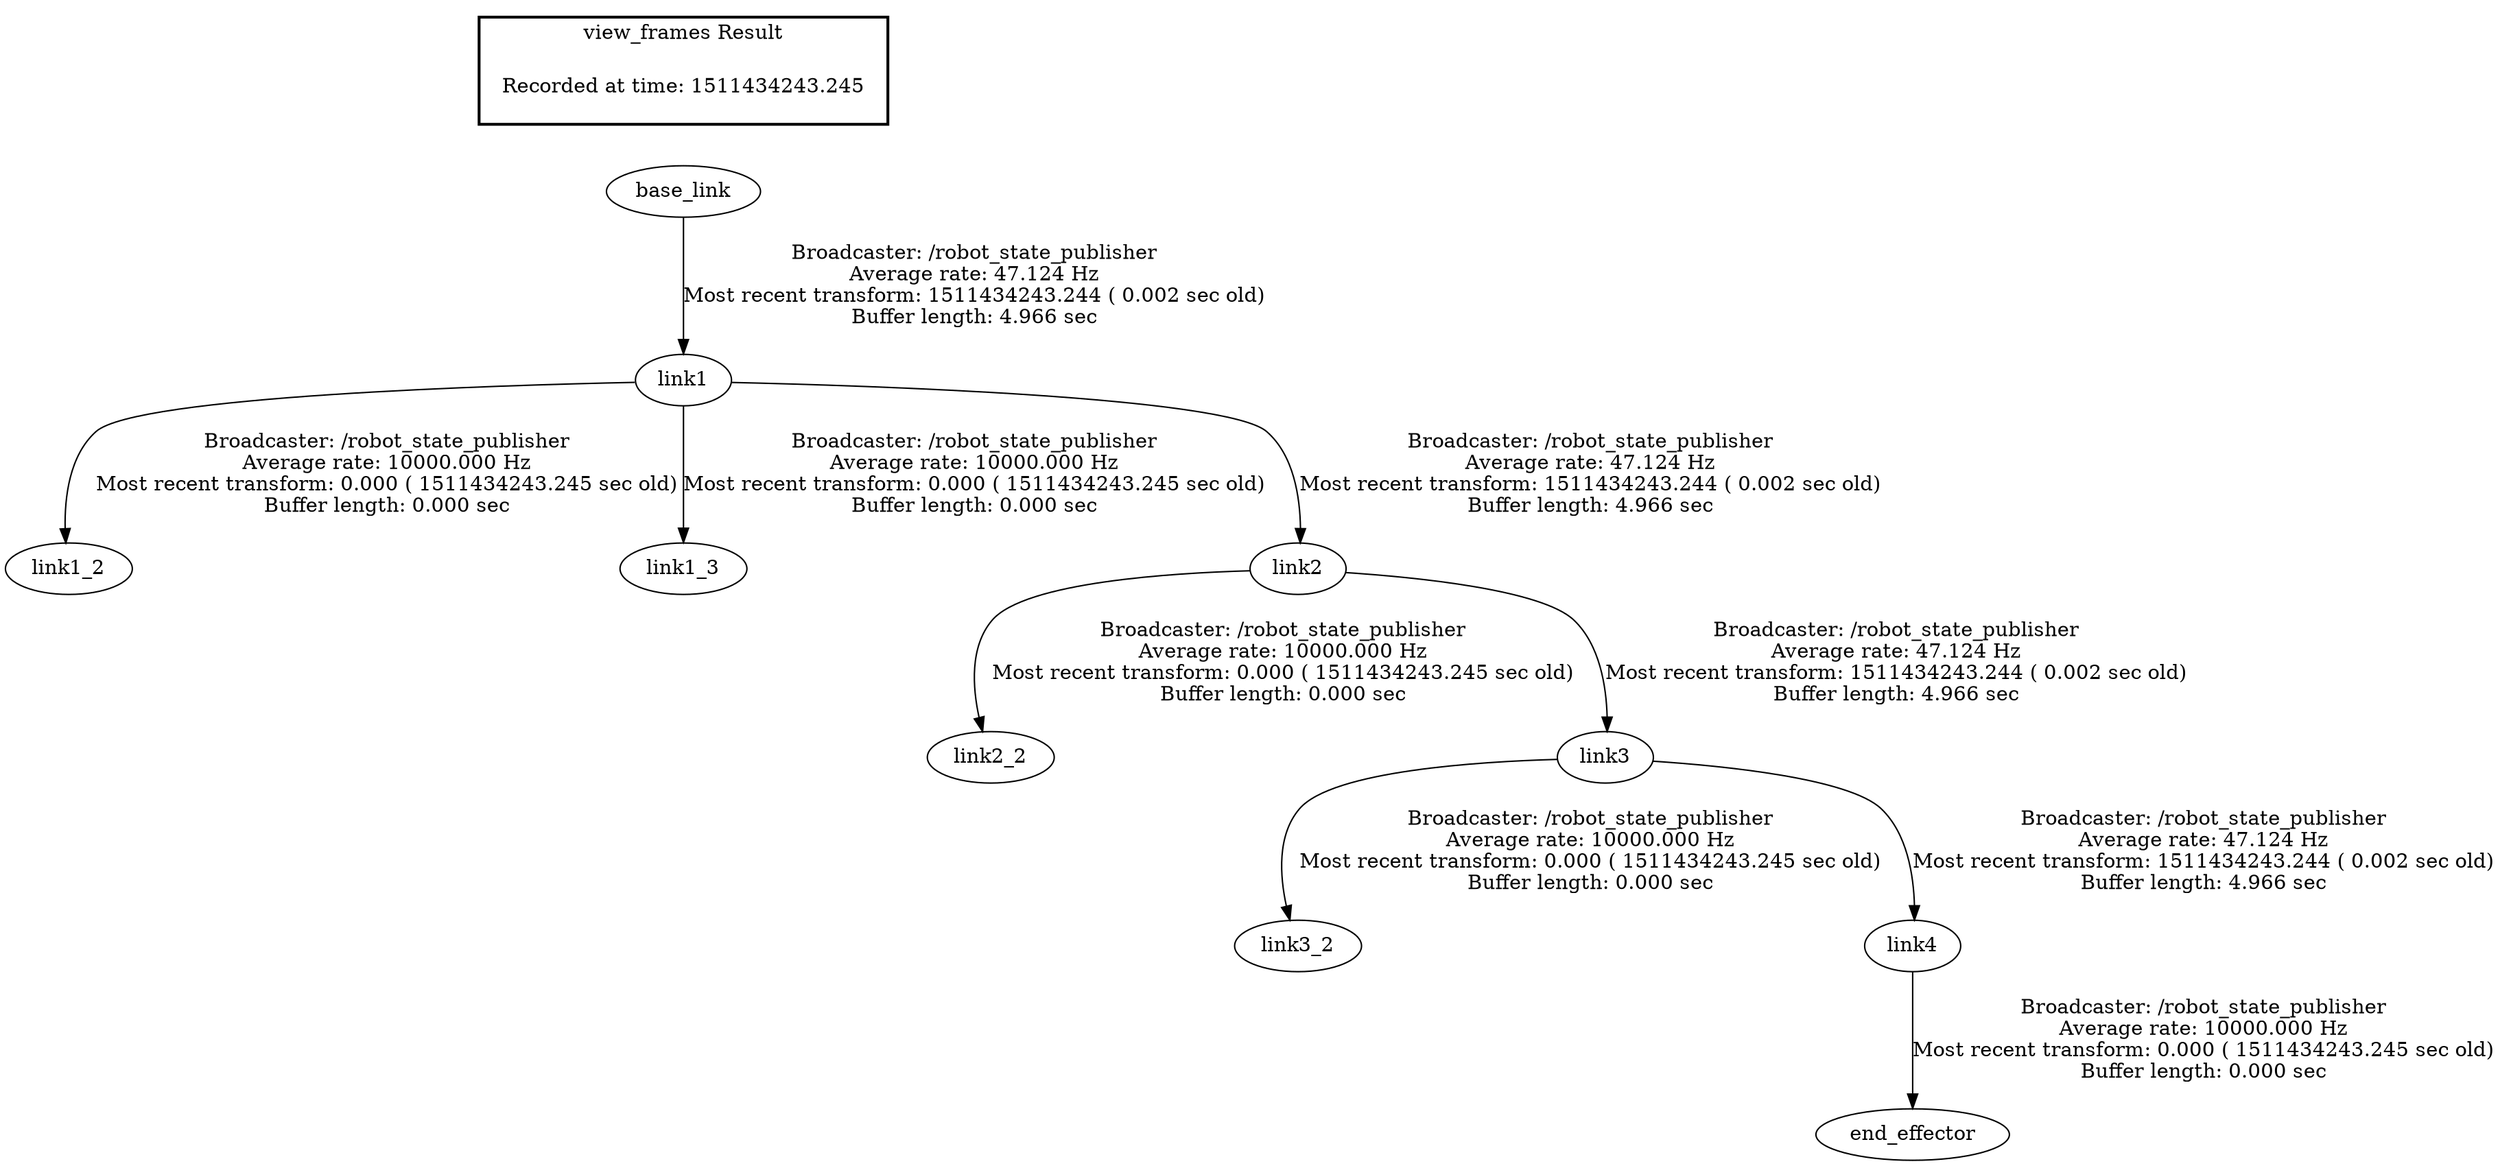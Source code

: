 digraph G {
"link1" -> "link1_2"[label="Broadcaster: /robot_state_publisher\nAverage rate: 10000.000 Hz\nMost recent transform: 0.000 ( 1511434243.245 sec old)\nBuffer length: 0.000 sec\n"];
"base_link" -> "link1"[label="Broadcaster: /robot_state_publisher\nAverage rate: 47.124 Hz\nMost recent transform: 1511434243.244 ( 0.002 sec old)\nBuffer length: 4.966 sec\n"];
"link1" -> "link1_3"[label="Broadcaster: /robot_state_publisher\nAverage rate: 10000.000 Hz\nMost recent transform: 0.000 ( 1511434243.245 sec old)\nBuffer length: 0.000 sec\n"];
"link2" -> "link2_2"[label="Broadcaster: /robot_state_publisher\nAverage rate: 10000.000 Hz\nMost recent transform: 0.000 ( 1511434243.245 sec old)\nBuffer length: 0.000 sec\n"];
"link1" -> "link2"[label="Broadcaster: /robot_state_publisher\nAverage rate: 47.124 Hz\nMost recent transform: 1511434243.244 ( 0.002 sec old)\nBuffer length: 4.966 sec\n"];
"link3" -> "link3_2"[label="Broadcaster: /robot_state_publisher\nAverage rate: 10000.000 Hz\nMost recent transform: 0.000 ( 1511434243.245 sec old)\nBuffer length: 0.000 sec\n"];
"link2" -> "link3"[label="Broadcaster: /robot_state_publisher\nAverage rate: 47.124 Hz\nMost recent transform: 1511434243.244 ( 0.002 sec old)\nBuffer length: 4.966 sec\n"];
"link4" -> "end_effector"[label="Broadcaster: /robot_state_publisher\nAverage rate: 10000.000 Hz\nMost recent transform: 0.000 ( 1511434243.245 sec old)\nBuffer length: 0.000 sec\n"];
"link3" -> "link4"[label="Broadcaster: /robot_state_publisher\nAverage rate: 47.124 Hz\nMost recent transform: 1511434243.244 ( 0.002 sec old)\nBuffer length: 4.966 sec\n"];
edge [style=invis];
 subgraph cluster_legend { style=bold; color=black; label ="view_frames Result";
"Recorded at time: 1511434243.245"[ shape=plaintext ] ;
 }->"base_link";
}